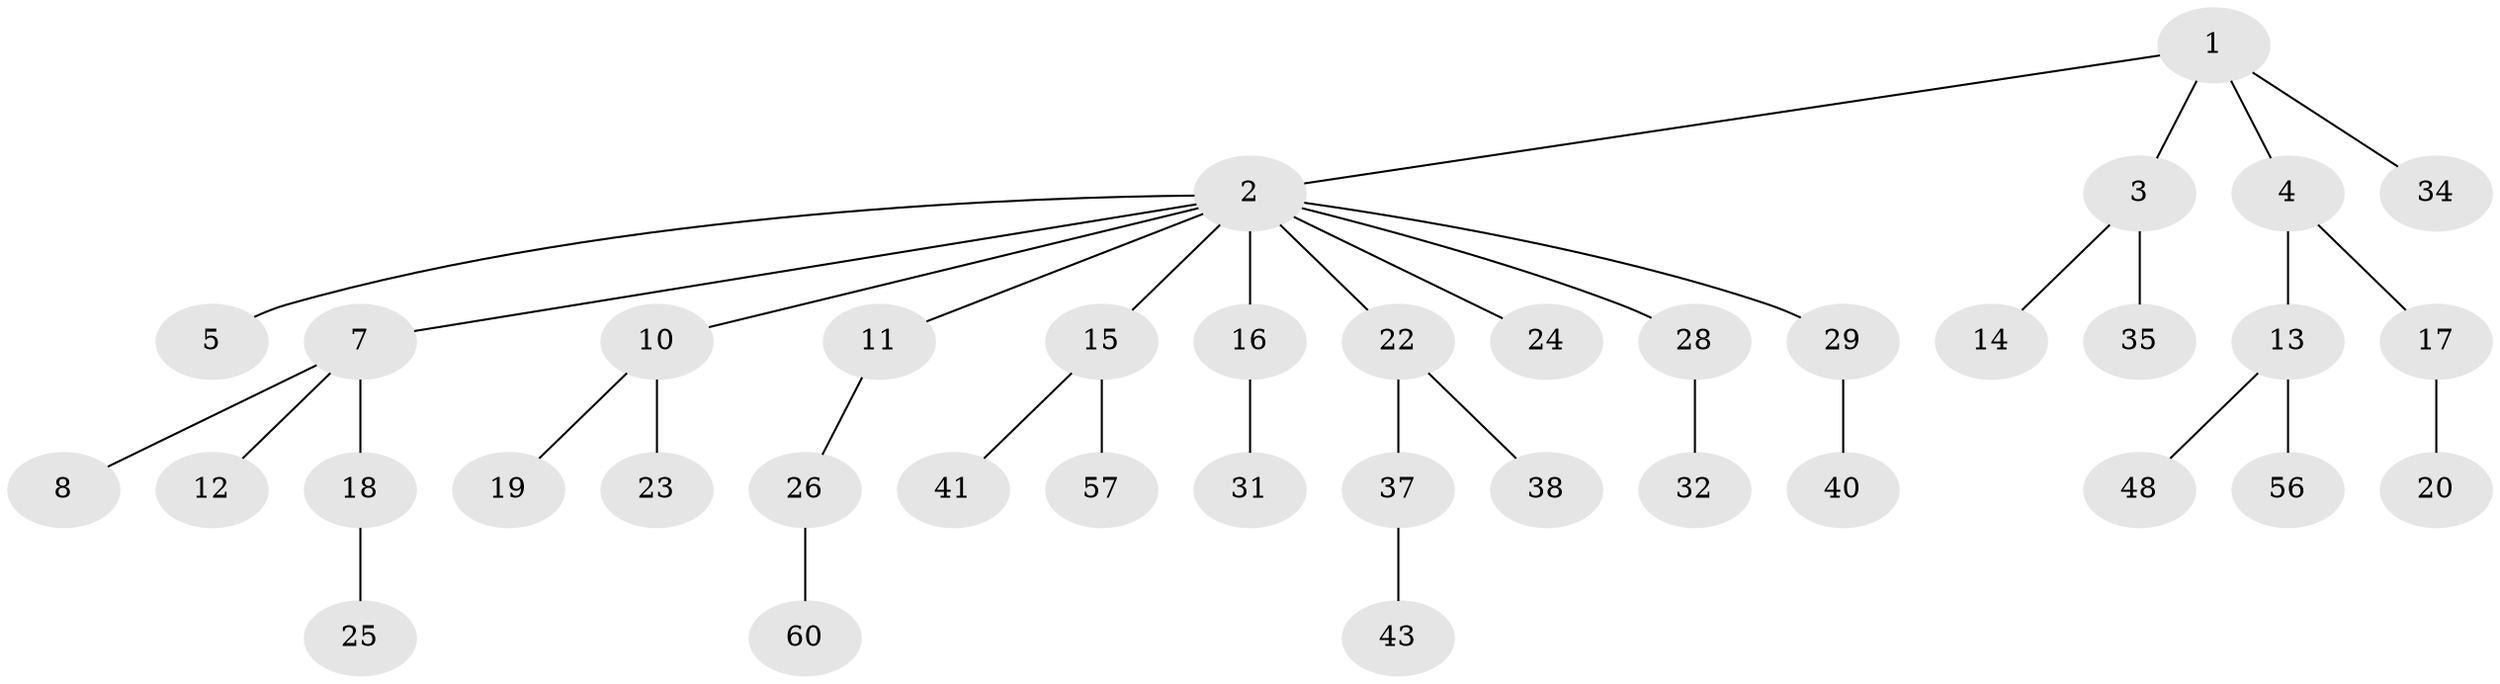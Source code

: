 // original degree distribution, {4: 0.06666666666666667, 5: 0.03333333333333333, 3: 0.13333333333333333, 2: 0.25, 8: 0.016666666666666666, 1: 0.5}
// Generated by graph-tools (version 1.1) at 2025/42/03/06/25 10:42:04]
// undirected, 38 vertices, 37 edges
graph export_dot {
graph [start="1"]
  node [color=gray90,style=filled];
  1 [super="+30"];
  2 [super="+6"];
  3 [super="+9"];
  4 [super="+46"];
  5 [super="+53"];
  7 [super="+59"];
  8;
  10 [super="+36"];
  11 [super="+58"];
  12;
  13 [super="+55"];
  14;
  15 [super="+21"];
  16 [super="+27"];
  17 [super="+47"];
  18;
  19 [super="+44"];
  20;
  22 [super="+33"];
  23;
  24 [super="+39"];
  25;
  26 [super="+51"];
  28;
  29 [super="+54"];
  31 [super="+50"];
  32 [super="+42"];
  34;
  35 [super="+52"];
  37 [super="+49"];
  38;
  40;
  41;
  43 [super="+45"];
  48;
  56;
  57;
  60;
  1 -- 2;
  1 -- 3;
  1 -- 4;
  1 -- 34;
  2 -- 5;
  2 -- 22;
  2 -- 29;
  2 -- 7;
  2 -- 10;
  2 -- 11;
  2 -- 15;
  2 -- 16;
  2 -- 24;
  2 -- 28;
  3 -- 35;
  3 -- 14;
  4 -- 13;
  4 -- 17;
  7 -- 8;
  7 -- 12;
  7 -- 18;
  10 -- 19;
  10 -- 23;
  11 -- 26;
  13 -- 48;
  13 -- 56;
  15 -- 57;
  15 -- 41;
  16 -- 31;
  17 -- 20;
  18 -- 25;
  22 -- 38;
  22 -- 37;
  26 -- 60;
  28 -- 32;
  29 -- 40;
  37 -- 43;
}
